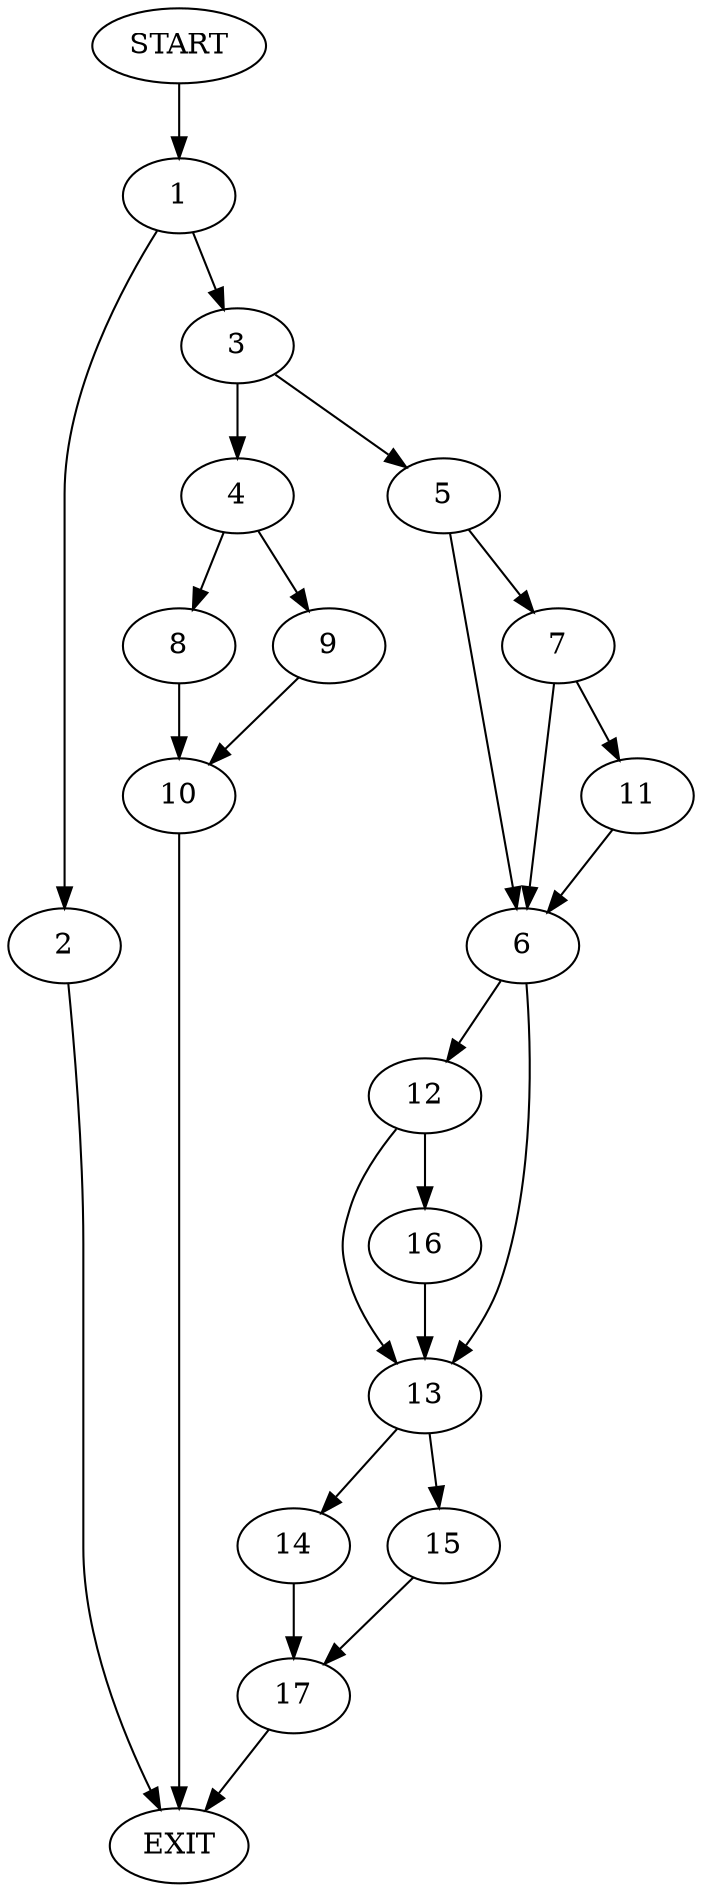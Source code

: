 digraph {
0 [label="START"]
18 [label="EXIT"]
0 -> 1
1 -> 2
1 -> 3
3 -> 4
3 -> 5
2 -> 18
5 -> 6
5 -> 7
4 -> 8
4 -> 9
8 -> 10
9 -> 10
10 -> 18
7 -> 6
7 -> 11
6 -> 12
6 -> 13
11 -> 6
13 -> 14
13 -> 15
12 -> 13
12 -> 16
16 -> 13
14 -> 17
15 -> 17
17 -> 18
}
